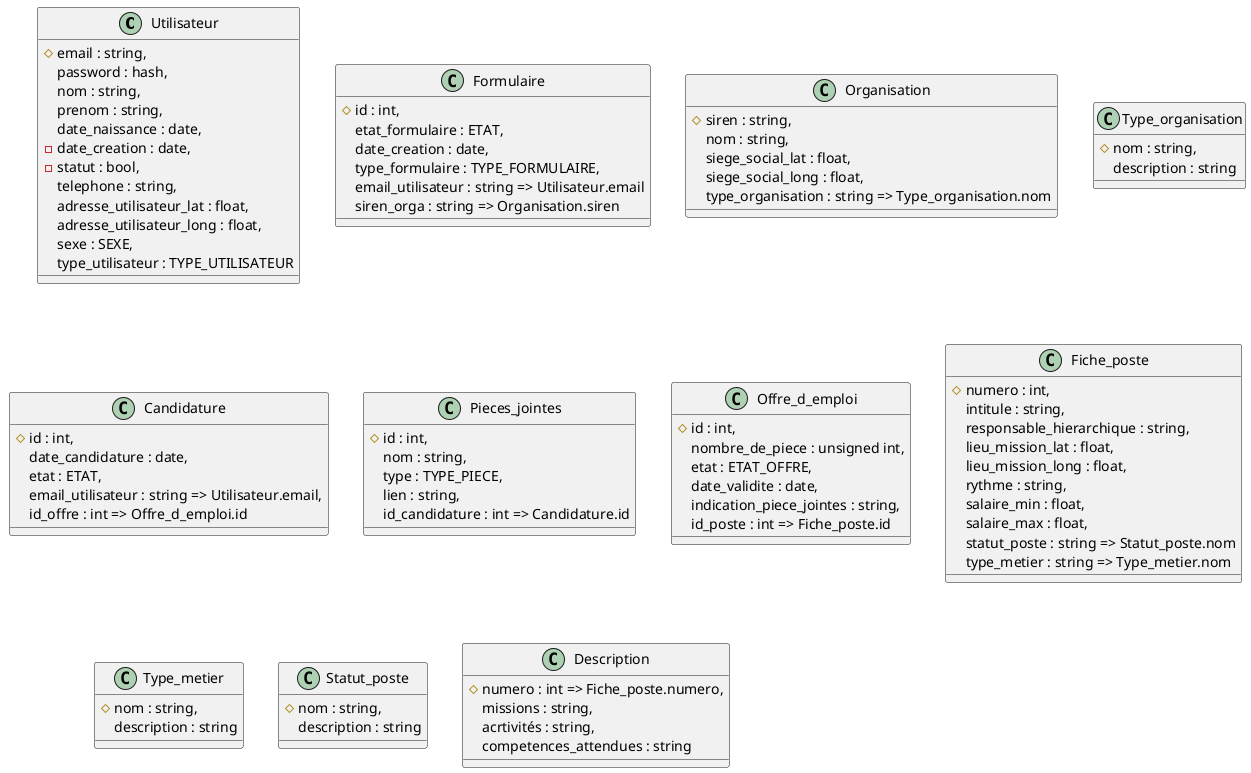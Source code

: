 @startuml MLD
class Utilisateur{
    # email : string,
    password : hash,
    nom : string,
    prenom : string,
    date_naissance : date,
    - date_creation : date,
    - statut : bool,
    telephone : string,
    adresse_utilisateur_lat : float,
    adresse_utilisateur_long : float,
    sexe : SEXE,
    type_utilisateur : TYPE_UTILISATEUR
}

class Formulaire{
    #id : int,
    etat_formulaire : ETAT,
    date_creation : date,
    type_formulaire : TYPE_FORMULAIRE,
    email_utilisateur : string => Utilisateur.email
    siren_orga : string => Organisation.siren
}

class Organisation{
    #siren : string,
    nom : string,
    siege_social_lat : float,
    siege_social_long : float,
    type_organisation : string => Type_organisation.nom
}

class Type_organisation{
    #nom : string,
    description : string
}

class  Candidature{
    #id : int,
    date_candidature : date,
    etat : ETAT,
    email_utilisateur : string => Utilisateur.email,
    id_offre : int => Offre_d_emploi.id
}

class Pieces_jointes {
    #id : int,
    nom : string,
    type : TYPE_PIECE,
    lien : string,
    id_candidature : int => Candidature.id
}

class Offre_d_emploi{
    #id : int,
    nombre_de_piece : unsigned int,
    etat : ETAT_OFFRE,
    date_validite : date,
    indication_piece_jointes : string,
    id_poste : int => Fiche_poste.id
}

class Fiche_poste{
    #numero : int,
    intitule : string,
    responsable_hierarchique : string,
    lieu_mission_lat : float,
    lieu_mission_long : float,
    rythme : string,
    salaire_min : float,
    salaire_max : float,
    statut_poste : string => Statut_poste.nom
    type_metier : string => Type_metier.nom
}

class Type_metier{
    #nom : string,
    description : string
}

class Statut_poste{
    #nom : string,
    description : string
}

class Description{
    #numero : int => Fiche_poste.numero,
    missions : string,
    acrtivités : string,
    competences_attendues : string
}
@enduml